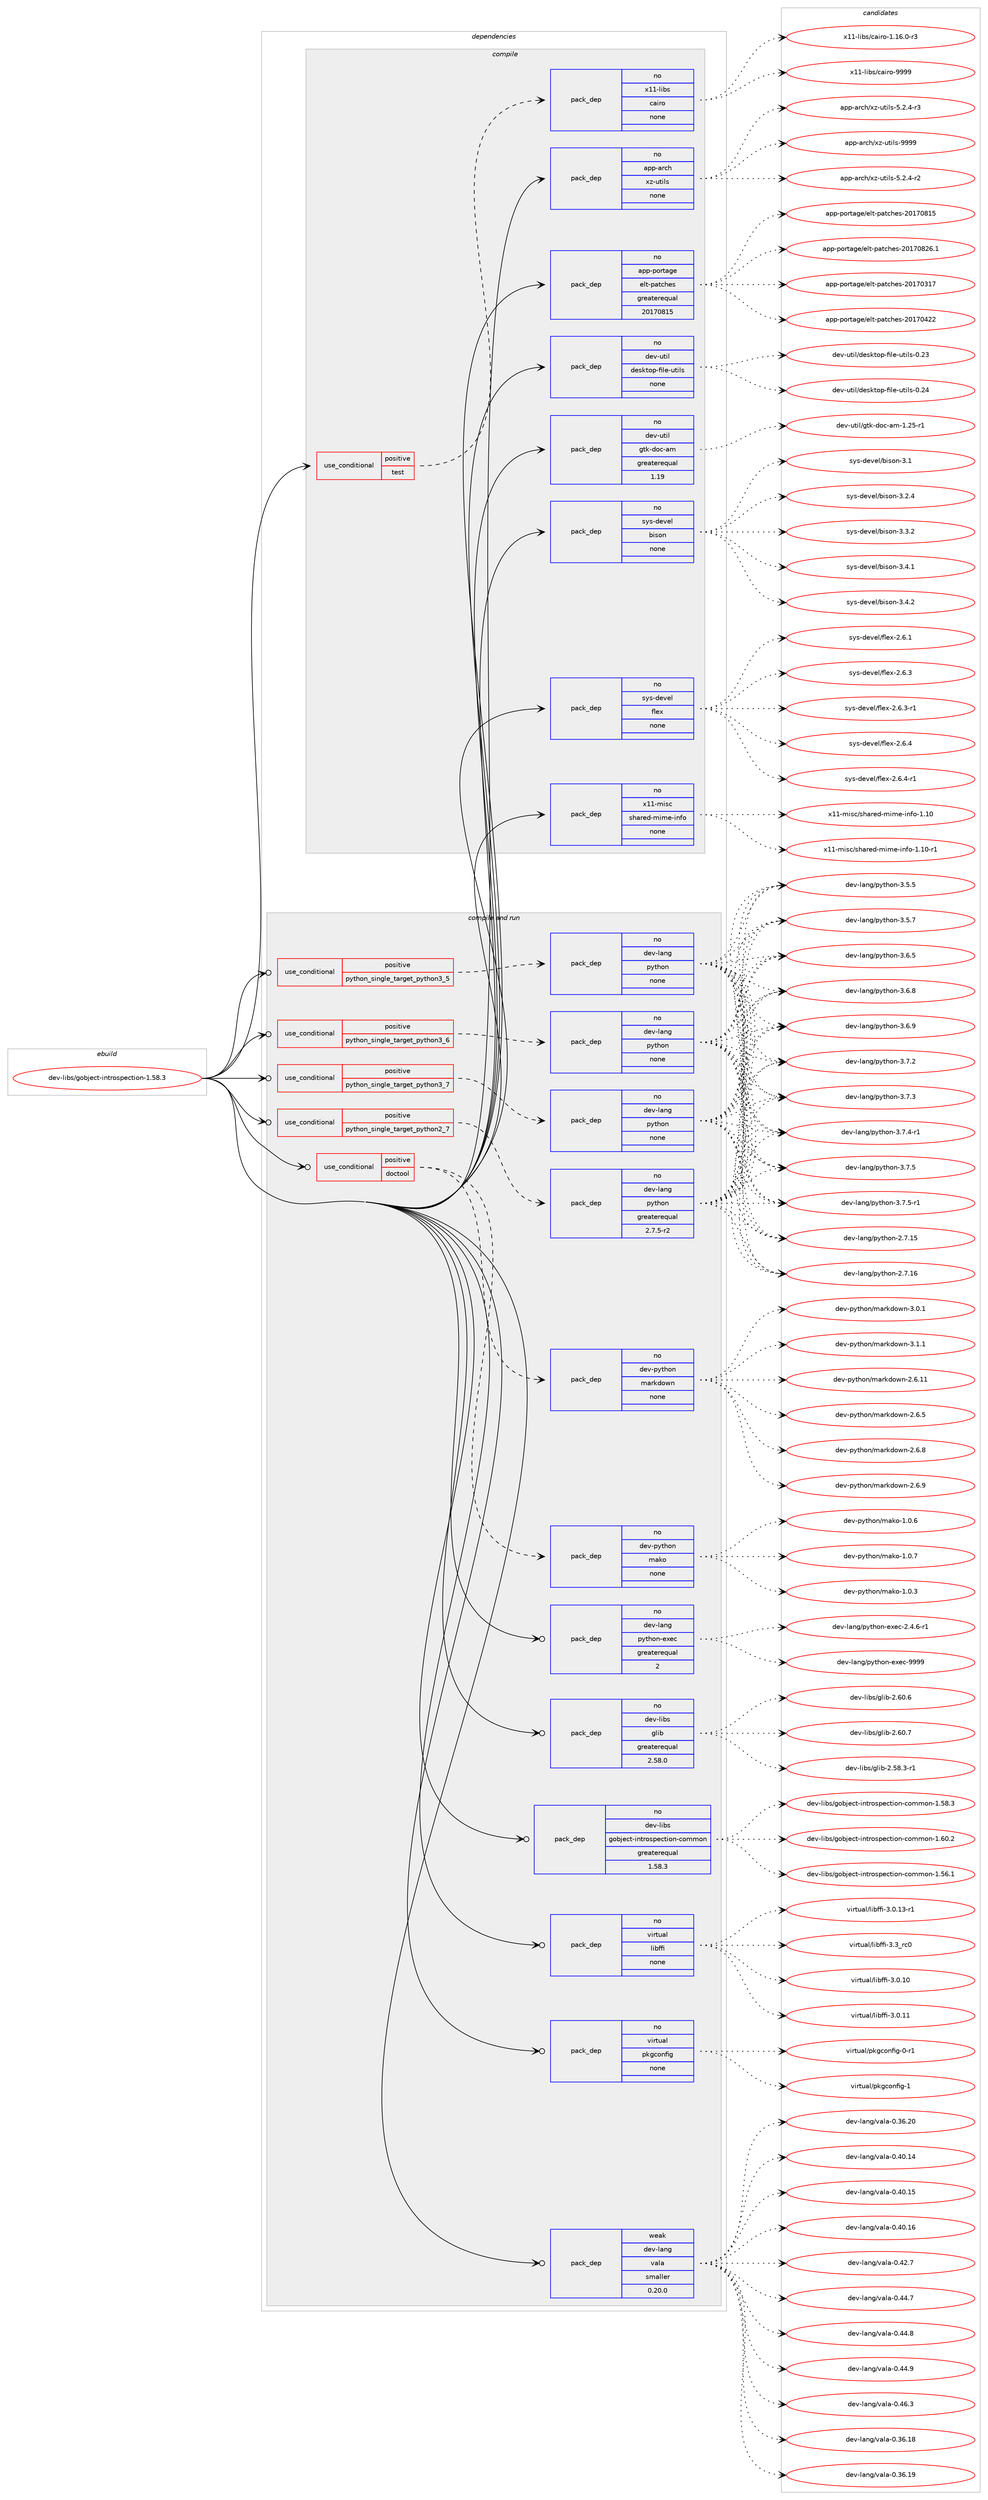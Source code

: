digraph prolog {

# *************
# Graph options
# *************

newrank=true;
concentrate=true;
compound=true;
graph [rankdir=LR,fontname=Helvetica,fontsize=10,ranksep=1.5];#, ranksep=2.5, nodesep=0.2];
edge  [arrowhead=vee];
node  [fontname=Helvetica,fontsize=10];

# **********
# The ebuild
# **********

subgraph cluster_leftcol {
color=gray;
rank=same;
label=<<i>ebuild</i>>;
id [label="dev-libs/gobject-introspection-1.58.3", color=red, width=4, href="../dev-libs/gobject-introspection-1.58.3.svg"];
}

# ****************
# The dependencies
# ****************

subgraph cluster_midcol {
color=gray;
label=<<i>dependencies</i>>;
subgraph cluster_compile {
fillcolor="#eeeeee";
style=filled;
label=<<i>compile</i>>;
subgraph cond131454 {
dependency564056 [label=<<TABLE BORDER="0" CELLBORDER="1" CELLSPACING="0" CELLPADDING="4"><TR><TD ROWSPAN="3" CELLPADDING="10">use_conditional</TD></TR><TR><TD>positive</TD></TR><TR><TD>test</TD></TR></TABLE>>, shape=none, color=red];
subgraph pack421207 {
dependency564057 [label=<<TABLE BORDER="0" CELLBORDER="1" CELLSPACING="0" CELLPADDING="4" WIDTH="220"><TR><TD ROWSPAN="6" CELLPADDING="30">pack_dep</TD></TR><TR><TD WIDTH="110">no</TD></TR><TR><TD>x11-libs</TD></TR><TR><TD>cairo</TD></TR><TR><TD>none</TD></TR><TR><TD></TD></TR></TABLE>>, shape=none, color=blue];
}
dependency564056:e -> dependency564057:w [weight=20,style="dashed",arrowhead="vee"];
}
id:e -> dependency564056:w [weight=20,style="solid",arrowhead="vee"];
subgraph pack421208 {
dependency564058 [label=<<TABLE BORDER="0" CELLBORDER="1" CELLSPACING="0" CELLPADDING="4" WIDTH="220"><TR><TD ROWSPAN="6" CELLPADDING="30">pack_dep</TD></TR><TR><TD WIDTH="110">no</TD></TR><TR><TD>app-arch</TD></TR><TR><TD>xz-utils</TD></TR><TR><TD>none</TD></TR><TR><TD></TD></TR></TABLE>>, shape=none, color=blue];
}
id:e -> dependency564058:w [weight=20,style="solid",arrowhead="vee"];
subgraph pack421209 {
dependency564059 [label=<<TABLE BORDER="0" CELLBORDER="1" CELLSPACING="0" CELLPADDING="4" WIDTH="220"><TR><TD ROWSPAN="6" CELLPADDING="30">pack_dep</TD></TR><TR><TD WIDTH="110">no</TD></TR><TR><TD>app-portage</TD></TR><TR><TD>elt-patches</TD></TR><TR><TD>greaterequal</TD></TR><TR><TD>20170815</TD></TR></TABLE>>, shape=none, color=blue];
}
id:e -> dependency564059:w [weight=20,style="solid",arrowhead="vee"];
subgraph pack421210 {
dependency564060 [label=<<TABLE BORDER="0" CELLBORDER="1" CELLSPACING="0" CELLPADDING="4" WIDTH="220"><TR><TD ROWSPAN="6" CELLPADDING="30">pack_dep</TD></TR><TR><TD WIDTH="110">no</TD></TR><TR><TD>dev-util</TD></TR><TR><TD>desktop-file-utils</TD></TR><TR><TD>none</TD></TR><TR><TD></TD></TR></TABLE>>, shape=none, color=blue];
}
id:e -> dependency564060:w [weight=20,style="solid",arrowhead="vee"];
subgraph pack421211 {
dependency564061 [label=<<TABLE BORDER="0" CELLBORDER="1" CELLSPACING="0" CELLPADDING="4" WIDTH="220"><TR><TD ROWSPAN="6" CELLPADDING="30">pack_dep</TD></TR><TR><TD WIDTH="110">no</TD></TR><TR><TD>dev-util</TD></TR><TR><TD>gtk-doc-am</TD></TR><TR><TD>greaterequal</TD></TR><TR><TD>1.19</TD></TR></TABLE>>, shape=none, color=blue];
}
id:e -> dependency564061:w [weight=20,style="solid",arrowhead="vee"];
subgraph pack421212 {
dependency564062 [label=<<TABLE BORDER="0" CELLBORDER="1" CELLSPACING="0" CELLPADDING="4" WIDTH="220"><TR><TD ROWSPAN="6" CELLPADDING="30">pack_dep</TD></TR><TR><TD WIDTH="110">no</TD></TR><TR><TD>sys-devel</TD></TR><TR><TD>bison</TD></TR><TR><TD>none</TD></TR><TR><TD></TD></TR></TABLE>>, shape=none, color=blue];
}
id:e -> dependency564062:w [weight=20,style="solid",arrowhead="vee"];
subgraph pack421213 {
dependency564063 [label=<<TABLE BORDER="0" CELLBORDER="1" CELLSPACING="0" CELLPADDING="4" WIDTH="220"><TR><TD ROWSPAN="6" CELLPADDING="30">pack_dep</TD></TR><TR><TD WIDTH="110">no</TD></TR><TR><TD>sys-devel</TD></TR><TR><TD>flex</TD></TR><TR><TD>none</TD></TR><TR><TD></TD></TR></TABLE>>, shape=none, color=blue];
}
id:e -> dependency564063:w [weight=20,style="solid",arrowhead="vee"];
subgraph pack421214 {
dependency564064 [label=<<TABLE BORDER="0" CELLBORDER="1" CELLSPACING="0" CELLPADDING="4" WIDTH="220"><TR><TD ROWSPAN="6" CELLPADDING="30">pack_dep</TD></TR><TR><TD WIDTH="110">no</TD></TR><TR><TD>x11-misc</TD></TR><TR><TD>shared-mime-info</TD></TR><TR><TD>none</TD></TR><TR><TD></TD></TR></TABLE>>, shape=none, color=blue];
}
id:e -> dependency564064:w [weight=20,style="solid",arrowhead="vee"];
}
subgraph cluster_compileandrun {
fillcolor="#eeeeee";
style=filled;
label=<<i>compile and run</i>>;
subgraph cond131455 {
dependency564065 [label=<<TABLE BORDER="0" CELLBORDER="1" CELLSPACING="0" CELLPADDING="4"><TR><TD ROWSPAN="3" CELLPADDING="10">use_conditional</TD></TR><TR><TD>positive</TD></TR><TR><TD>doctool</TD></TR></TABLE>>, shape=none, color=red];
subgraph pack421215 {
dependency564066 [label=<<TABLE BORDER="0" CELLBORDER="1" CELLSPACING="0" CELLPADDING="4" WIDTH="220"><TR><TD ROWSPAN="6" CELLPADDING="30">pack_dep</TD></TR><TR><TD WIDTH="110">no</TD></TR><TR><TD>dev-python</TD></TR><TR><TD>mako</TD></TR><TR><TD>none</TD></TR><TR><TD></TD></TR></TABLE>>, shape=none, color=blue];
}
dependency564065:e -> dependency564066:w [weight=20,style="dashed",arrowhead="vee"];
subgraph pack421216 {
dependency564067 [label=<<TABLE BORDER="0" CELLBORDER="1" CELLSPACING="0" CELLPADDING="4" WIDTH="220"><TR><TD ROWSPAN="6" CELLPADDING="30">pack_dep</TD></TR><TR><TD WIDTH="110">no</TD></TR><TR><TD>dev-python</TD></TR><TR><TD>markdown</TD></TR><TR><TD>none</TD></TR><TR><TD></TD></TR></TABLE>>, shape=none, color=blue];
}
dependency564065:e -> dependency564067:w [weight=20,style="dashed",arrowhead="vee"];
}
id:e -> dependency564065:w [weight=20,style="solid",arrowhead="odotvee"];
subgraph cond131456 {
dependency564068 [label=<<TABLE BORDER="0" CELLBORDER="1" CELLSPACING="0" CELLPADDING="4"><TR><TD ROWSPAN="3" CELLPADDING="10">use_conditional</TD></TR><TR><TD>positive</TD></TR><TR><TD>python_single_target_python2_7</TD></TR></TABLE>>, shape=none, color=red];
subgraph pack421217 {
dependency564069 [label=<<TABLE BORDER="0" CELLBORDER="1" CELLSPACING="0" CELLPADDING="4" WIDTH="220"><TR><TD ROWSPAN="6" CELLPADDING="30">pack_dep</TD></TR><TR><TD WIDTH="110">no</TD></TR><TR><TD>dev-lang</TD></TR><TR><TD>python</TD></TR><TR><TD>greaterequal</TD></TR><TR><TD>2.7.5-r2</TD></TR></TABLE>>, shape=none, color=blue];
}
dependency564068:e -> dependency564069:w [weight=20,style="dashed",arrowhead="vee"];
}
id:e -> dependency564068:w [weight=20,style="solid",arrowhead="odotvee"];
subgraph cond131457 {
dependency564070 [label=<<TABLE BORDER="0" CELLBORDER="1" CELLSPACING="0" CELLPADDING="4"><TR><TD ROWSPAN="3" CELLPADDING="10">use_conditional</TD></TR><TR><TD>positive</TD></TR><TR><TD>python_single_target_python3_5</TD></TR></TABLE>>, shape=none, color=red];
subgraph pack421218 {
dependency564071 [label=<<TABLE BORDER="0" CELLBORDER="1" CELLSPACING="0" CELLPADDING="4" WIDTH="220"><TR><TD ROWSPAN="6" CELLPADDING="30">pack_dep</TD></TR><TR><TD WIDTH="110">no</TD></TR><TR><TD>dev-lang</TD></TR><TR><TD>python</TD></TR><TR><TD>none</TD></TR><TR><TD></TD></TR></TABLE>>, shape=none, color=blue];
}
dependency564070:e -> dependency564071:w [weight=20,style="dashed",arrowhead="vee"];
}
id:e -> dependency564070:w [weight=20,style="solid",arrowhead="odotvee"];
subgraph cond131458 {
dependency564072 [label=<<TABLE BORDER="0" CELLBORDER="1" CELLSPACING="0" CELLPADDING="4"><TR><TD ROWSPAN="3" CELLPADDING="10">use_conditional</TD></TR><TR><TD>positive</TD></TR><TR><TD>python_single_target_python3_6</TD></TR></TABLE>>, shape=none, color=red];
subgraph pack421219 {
dependency564073 [label=<<TABLE BORDER="0" CELLBORDER="1" CELLSPACING="0" CELLPADDING="4" WIDTH="220"><TR><TD ROWSPAN="6" CELLPADDING="30">pack_dep</TD></TR><TR><TD WIDTH="110">no</TD></TR><TR><TD>dev-lang</TD></TR><TR><TD>python</TD></TR><TR><TD>none</TD></TR><TR><TD></TD></TR></TABLE>>, shape=none, color=blue];
}
dependency564072:e -> dependency564073:w [weight=20,style="dashed",arrowhead="vee"];
}
id:e -> dependency564072:w [weight=20,style="solid",arrowhead="odotvee"];
subgraph cond131459 {
dependency564074 [label=<<TABLE BORDER="0" CELLBORDER="1" CELLSPACING="0" CELLPADDING="4"><TR><TD ROWSPAN="3" CELLPADDING="10">use_conditional</TD></TR><TR><TD>positive</TD></TR><TR><TD>python_single_target_python3_7</TD></TR></TABLE>>, shape=none, color=red];
subgraph pack421220 {
dependency564075 [label=<<TABLE BORDER="0" CELLBORDER="1" CELLSPACING="0" CELLPADDING="4" WIDTH="220"><TR><TD ROWSPAN="6" CELLPADDING="30">pack_dep</TD></TR><TR><TD WIDTH="110">no</TD></TR><TR><TD>dev-lang</TD></TR><TR><TD>python</TD></TR><TR><TD>none</TD></TR><TR><TD></TD></TR></TABLE>>, shape=none, color=blue];
}
dependency564074:e -> dependency564075:w [weight=20,style="dashed",arrowhead="vee"];
}
id:e -> dependency564074:w [weight=20,style="solid",arrowhead="odotvee"];
subgraph pack421221 {
dependency564076 [label=<<TABLE BORDER="0" CELLBORDER="1" CELLSPACING="0" CELLPADDING="4" WIDTH="220"><TR><TD ROWSPAN="6" CELLPADDING="30">pack_dep</TD></TR><TR><TD WIDTH="110">no</TD></TR><TR><TD>dev-lang</TD></TR><TR><TD>python-exec</TD></TR><TR><TD>greaterequal</TD></TR><TR><TD>2</TD></TR></TABLE>>, shape=none, color=blue];
}
id:e -> dependency564076:w [weight=20,style="solid",arrowhead="odotvee"];
subgraph pack421222 {
dependency564077 [label=<<TABLE BORDER="0" CELLBORDER="1" CELLSPACING="0" CELLPADDING="4" WIDTH="220"><TR><TD ROWSPAN="6" CELLPADDING="30">pack_dep</TD></TR><TR><TD WIDTH="110">no</TD></TR><TR><TD>dev-libs</TD></TR><TR><TD>glib</TD></TR><TR><TD>greaterequal</TD></TR><TR><TD>2.58.0</TD></TR></TABLE>>, shape=none, color=blue];
}
id:e -> dependency564077:w [weight=20,style="solid",arrowhead="odotvee"];
subgraph pack421223 {
dependency564078 [label=<<TABLE BORDER="0" CELLBORDER="1" CELLSPACING="0" CELLPADDING="4" WIDTH="220"><TR><TD ROWSPAN="6" CELLPADDING="30">pack_dep</TD></TR><TR><TD WIDTH="110">no</TD></TR><TR><TD>dev-libs</TD></TR><TR><TD>gobject-introspection-common</TD></TR><TR><TD>greaterequal</TD></TR><TR><TD>1.58.3</TD></TR></TABLE>>, shape=none, color=blue];
}
id:e -> dependency564078:w [weight=20,style="solid",arrowhead="odotvee"];
subgraph pack421224 {
dependency564079 [label=<<TABLE BORDER="0" CELLBORDER="1" CELLSPACING="0" CELLPADDING="4" WIDTH="220"><TR><TD ROWSPAN="6" CELLPADDING="30">pack_dep</TD></TR><TR><TD WIDTH="110">no</TD></TR><TR><TD>virtual</TD></TR><TR><TD>libffi</TD></TR><TR><TD>none</TD></TR><TR><TD></TD></TR></TABLE>>, shape=none, color=blue];
}
id:e -> dependency564079:w [weight=20,style="solid",arrowhead="odotvee"];
subgraph pack421225 {
dependency564080 [label=<<TABLE BORDER="0" CELLBORDER="1" CELLSPACING="0" CELLPADDING="4" WIDTH="220"><TR><TD ROWSPAN="6" CELLPADDING="30">pack_dep</TD></TR><TR><TD WIDTH="110">no</TD></TR><TR><TD>virtual</TD></TR><TR><TD>pkgconfig</TD></TR><TR><TD>none</TD></TR><TR><TD></TD></TR></TABLE>>, shape=none, color=blue];
}
id:e -> dependency564080:w [weight=20,style="solid",arrowhead="odotvee"];
subgraph pack421226 {
dependency564081 [label=<<TABLE BORDER="0" CELLBORDER="1" CELLSPACING="0" CELLPADDING="4" WIDTH="220"><TR><TD ROWSPAN="6" CELLPADDING="30">pack_dep</TD></TR><TR><TD WIDTH="110">weak</TD></TR><TR><TD>dev-lang</TD></TR><TR><TD>vala</TD></TR><TR><TD>smaller</TD></TR><TR><TD>0.20.0</TD></TR></TABLE>>, shape=none, color=blue];
}
id:e -> dependency564081:w [weight=20,style="solid",arrowhead="odotvee"];
}
subgraph cluster_run {
fillcolor="#eeeeee";
style=filled;
label=<<i>run</i>>;
}
}

# **************
# The candidates
# **************

subgraph cluster_choices {
rank=same;
color=gray;
label=<<i>candidates</i>>;

subgraph choice421207 {
color=black;
nodesep=1;
choice12049494510810598115479997105114111454946495446484511451 [label="x11-libs/cairo-1.16.0-r3", color=red, width=4,href="../x11-libs/cairo-1.16.0-r3.svg"];
choice120494945108105981154799971051141114557575757 [label="x11-libs/cairo-9999", color=red, width=4,href="../x11-libs/cairo-9999.svg"];
dependency564057:e -> choice12049494510810598115479997105114111454946495446484511451:w [style=dotted,weight="100"];
dependency564057:e -> choice120494945108105981154799971051141114557575757:w [style=dotted,weight="100"];
}
subgraph choice421208 {
color=black;
nodesep=1;
choice9711211245971149910447120122451171161051081154553465046524511450 [label="app-arch/xz-utils-5.2.4-r2", color=red, width=4,href="../app-arch/xz-utils-5.2.4-r2.svg"];
choice9711211245971149910447120122451171161051081154553465046524511451 [label="app-arch/xz-utils-5.2.4-r3", color=red, width=4,href="../app-arch/xz-utils-5.2.4-r3.svg"];
choice9711211245971149910447120122451171161051081154557575757 [label="app-arch/xz-utils-9999", color=red, width=4,href="../app-arch/xz-utils-9999.svg"];
dependency564058:e -> choice9711211245971149910447120122451171161051081154553465046524511450:w [style=dotted,weight="100"];
dependency564058:e -> choice9711211245971149910447120122451171161051081154553465046524511451:w [style=dotted,weight="100"];
dependency564058:e -> choice9711211245971149910447120122451171161051081154557575757:w [style=dotted,weight="100"];
}
subgraph choice421209 {
color=black;
nodesep=1;
choice97112112451121111141169710310147101108116451129711699104101115455048495548514955 [label="app-portage/elt-patches-20170317", color=red, width=4,href="../app-portage/elt-patches-20170317.svg"];
choice97112112451121111141169710310147101108116451129711699104101115455048495548525050 [label="app-portage/elt-patches-20170422", color=red, width=4,href="../app-portage/elt-patches-20170422.svg"];
choice97112112451121111141169710310147101108116451129711699104101115455048495548564953 [label="app-portage/elt-patches-20170815", color=red, width=4,href="../app-portage/elt-patches-20170815.svg"];
choice971121124511211111411697103101471011081164511297116991041011154550484955485650544649 [label="app-portage/elt-patches-20170826.1", color=red, width=4,href="../app-portage/elt-patches-20170826.1.svg"];
dependency564059:e -> choice97112112451121111141169710310147101108116451129711699104101115455048495548514955:w [style=dotted,weight="100"];
dependency564059:e -> choice97112112451121111141169710310147101108116451129711699104101115455048495548525050:w [style=dotted,weight="100"];
dependency564059:e -> choice97112112451121111141169710310147101108116451129711699104101115455048495548564953:w [style=dotted,weight="100"];
dependency564059:e -> choice971121124511211111411697103101471011081164511297116991041011154550484955485650544649:w [style=dotted,weight="100"];
}
subgraph choice421210 {
color=black;
nodesep=1;
choice100101118451171161051084710010111510711611111245102105108101451171161051081154548465051 [label="dev-util/desktop-file-utils-0.23", color=red, width=4,href="../dev-util/desktop-file-utils-0.23.svg"];
choice100101118451171161051084710010111510711611111245102105108101451171161051081154548465052 [label="dev-util/desktop-file-utils-0.24", color=red, width=4,href="../dev-util/desktop-file-utils-0.24.svg"];
dependency564060:e -> choice100101118451171161051084710010111510711611111245102105108101451171161051081154548465051:w [style=dotted,weight="100"];
dependency564060:e -> choice100101118451171161051084710010111510711611111245102105108101451171161051081154548465052:w [style=dotted,weight="100"];
}
subgraph choice421211 {
color=black;
nodesep=1;
choice10010111845117116105108471031161074510011199459710945494650534511449 [label="dev-util/gtk-doc-am-1.25-r1", color=red, width=4,href="../dev-util/gtk-doc-am-1.25-r1.svg"];
dependency564061:e -> choice10010111845117116105108471031161074510011199459710945494650534511449:w [style=dotted,weight="100"];
}
subgraph choice421212 {
color=black;
nodesep=1;
choice11512111545100101118101108479810511511111045514649 [label="sys-devel/bison-3.1", color=red, width=4,href="../sys-devel/bison-3.1.svg"];
choice115121115451001011181011084798105115111110455146504652 [label="sys-devel/bison-3.2.4", color=red, width=4,href="../sys-devel/bison-3.2.4.svg"];
choice115121115451001011181011084798105115111110455146514650 [label="sys-devel/bison-3.3.2", color=red, width=4,href="../sys-devel/bison-3.3.2.svg"];
choice115121115451001011181011084798105115111110455146524649 [label="sys-devel/bison-3.4.1", color=red, width=4,href="../sys-devel/bison-3.4.1.svg"];
choice115121115451001011181011084798105115111110455146524650 [label="sys-devel/bison-3.4.2", color=red, width=4,href="../sys-devel/bison-3.4.2.svg"];
dependency564062:e -> choice11512111545100101118101108479810511511111045514649:w [style=dotted,weight="100"];
dependency564062:e -> choice115121115451001011181011084798105115111110455146504652:w [style=dotted,weight="100"];
dependency564062:e -> choice115121115451001011181011084798105115111110455146514650:w [style=dotted,weight="100"];
dependency564062:e -> choice115121115451001011181011084798105115111110455146524649:w [style=dotted,weight="100"];
dependency564062:e -> choice115121115451001011181011084798105115111110455146524650:w [style=dotted,weight="100"];
}
subgraph choice421213 {
color=black;
nodesep=1;
choice1151211154510010111810110847102108101120455046544649 [label="sys-devel/flex-2.6.1", color=red, width=4,href="../sys-devel/flex-2.6.1.svg"];
choice1151211154510010111810110847102108101120455046544651 [label="sys-devel/flex-2.6.3", color=red, width=4,href="../sys-devel/flex-2.6.3.svg"];
choice11512111545100101118101108471021081011204550465446514511449 [label="sys-devel/flex-2.6.3-r1", color=red, width=4,href="../sys-devel/flex-2.6.3-r1.svg"];
choice1151211154510010111810110847102108101120455046544652 [label="sys-devel/flex-2.6.4", color=red, width=4,href="../sys-devel/flex-2.6.4.svg"];
choice11512111545100101118101108471021081011204550465446524511449 [label="sys-devel/flex-2.6.4-r1", color=red, width=4,href="../sys-devel/flex-2.6.4-r1.svg"];
dependency564063:e -> choice1151211154510010111810110847102108101120455046544649:w [style=dotted,weight="100"];
dependency564063:e -> choice1151211154510010111810110847102108101120455046544651:w [style=dotted,weight="100"];
dependency564063:e -> choice11512111545100101118101108471021081011204550465446514511449:w [style=dotted,weight="100"];
dependency564063:e -> choice1151211154510010111810110847102108101120455046544652:w [style=dotted,weight="100"];
dependency564063:e -> choice11512111545100101118101108471021081011204550465446524511449:w [style=dotted,weight="100"];
}
subgraph choice421214 {
color=black;
nodesep=1;
choice12049494510910511599471151049711410110045109105109101451051101021114549464948 [label="x11-misc/shared-mime-info-1.10", color=red, width=4,href="../x11-misc/shared-mime-info-1.10.svg"];
choice120494945109105115994711510497114101100451091051091014510511010211145494649484511449 [label="x11-misc/shared-mime-info-1.10-r1", color=red, width=4,href="../x11-misc/shared-mime-info-1.10-r1.svg"];
dependency564064:e -> choice12049494510910511599471151049711410110045109105109101451051101021114549464948:w [style=dotted,weight="100"];
dependency564064:e -> choice120494945109105115994711510497114101100451091051091014510511010211145494649484511449:w [style=dotted,weight="100"];
}
subgraph choice421215 {
color=black;
nodesep=1;
choice100101118451121211161041111104710997107111454946484651 [label="dev-python/mako-1.0.3", color=red, width=4,href="../dev-python/mako-1.0.3.svg"];
choice100101118451121211161041111104710997107111454946484654 [label="dev-python/mako-1.0.6", color=red, width=4,href="../dev-python/mako-1.0.6.svg"];
choice100101118451121211161041111104710997107111454946484655 [label="dev-python/mako-1.0.7", color=red, width=4,href="../dev-python/mako-1.0.7.svg"];
dependency564066:e -> choice100101118451121211161041111104710997107111454946484651:w [style=dotted,weight="100"];
dependency564066:e -> choice100101118451121211161041111104710997107111454946484654:w [style=dotted,weight="100"];
dependency564066:e -> choice100101118451121211161041111104710997107111454946484655:w [style=dotted,weight="100"];
}
subgraph choice421216 {
color=black;
nodesep=1;
choice10010111845112121116104111110471099711410710011111911045504654464949 [label="dev-python/markdown-2.6.11", color=red, width=4,href="../dev-python/markdown-2.6.11.svg"];
choice100101118451121211161041111104710997114107100111119110455046544653 [label="dev-python/markdown-2.6.5", color=red, width=4,href="../dev-python/markdown-2.6.5.svg"];
choice100101118451121211161041111104710997114107100111119110455046544656 [label="dev-python/markdown-2.6.8", color=red, width=4,href="../dev-python/markdown-2.6.8.svg"];
choice100101118451121211161041111104710997114107100111119110455046544657 [label="dev-python/markdown-2.6.9", color=red, width=4,href="../dev-python/markdown-2.6.9.svg"];
choice100101118451121211161041111104710997114107100111119110455146484649 [label="dev-python/markdown-3.0.1", color=red, width=4,href="../dev-python/markdown-3.0.1.svg"];
choice100101118451121211161041111104710997114107100111119110455146494649 [label="dev-python/markdown-3.1.1", color=red, width=4,href="../dev-python/markdown-3.1.1.svg"];
dependency564067:e -> choice10010111845112121116104111110471099711410710011111911045504654464949:w [style=dotted,weight="100"];
dependency564067:e -> choice100101118451121211161041111104710997114107100111119110455046544653:w [style=dotted,weight="100"];
dependency564067:e -> choice100101118451121211161041111104710997114107100111119110455046544656:w [style=dotted,weight="100"];
dependency564067:e -> choice100101118451121211161041111104710997114107100111119110455046544657:w [style=dotted,weight="100"];
dependency564067:e -> choice100101118451121211161041111104710997114107100111119110455146484649:w [style=dotted,weight="100"];
dependency564067:e -> choice100101118451121211161041111104710997114107100111119110455146494649:w [style=dotted,weight="100"];
}
subgraph choice421217 {
color=black;
nodesep=1;
choice10010111845108971101034711212111610411111045504655464953 [label="dev-lang/python-2.7.15", color=red, width=4,href="../dev-lang/python-2.7.15.svg"];
choice10010111845108971101034711212111610411111045504655464954 [label="dev-lang/python-2.7.16", color=red, width=4,href="../dev-lang/python-2.7.16.svg"];
choice100101118451089711010347112121116104111110455146534653 [label="dev-lang/python-3.5.5", color=red, width=4,href="../dev-lang/python-3.5.5.svg"];
choice100101118451089711010347112121116104111110455146534655 [label="dev-lang/python-3.5.7", color=red, width=4,href="../dev-lang/python-3.5.7.svg"];
choice100101118451089711010347112121116104111110455146544653 [label="dev-lang/python-3.6.5", color=red, width=4,href="../dev-lang/python-3.6.5.svg"];
choice100101118451089711010347112121116104111110455146544656 [label="dev-lang/python-3.6.8", color=red, width=4,href="../dev-lang/python-3.6.8.svg"];
choice100101118451089711010347112121116104111110455146544657 [label="dev-lang/python-3.6.9", color=red, width=4,href="../dev-lang/python-3.6.9.svg"];
choice100101118451089711010347112121116104111110455146554650 [label="dev-lang/python-3.7.2", color=red, width=4,href="../dev-lang/python-3.7.2.svg"];
choice100101118451089711010347112121116104111110455146554651 [label="dev-lang/python-3.7.3", color=red, width=4,href="../dev-lang/python-3.7.3.svg"];
choice1001011184510897110103471121211161041111104551465546524511449 [label="dev-lang/python-3.7.4-r1", color=red, width=4,href="../dev-lang/python-3.7.4-r1.svg"];
choice100101118451089711010347112121116104111110455146554653 [label="dev-lang/python-3.7.5", color=red, width=4,href="../dev-lang/python-3.7.5.svg"];
choice1001011184510897110103471121211161041111104551465546534511449 [label="dev-lang/python-3.7.5-r1", color=red, width=4,href="../dev-lang/python-3.7.5-r1.svg"];
dependency564069:e -> choice10010111845108971101034711212111610411111045504655464953:w [style=dotted,weight="100"];
dependency564069:e -> choice10010111845108971101034711212111610411111045504655464954:w [style=dotted,weight="100"];
dependency564069:e -> choice100101118451089711010347112121116104111110455146534653:w [style=dotted,weight="100"];
dependency564069:e -> choice100101118451089711010347112121116104111110455146534655:w [style=dotted,weight="100"];
dependency564069:e -> choice100101118451089711010347112121116104111110455146544653:w [style=dotted,weight="100"];
dependency564069:e -> choice100101118451089711010347112121116104111110455146544656:w [style=dotted,weight="100"];
dependency564069:e -> choice100101118451089711010347112121116104111110455146544657:w [style=dotted,weight="100"];
dependency564069:e -> choice100101118451089711010347112121116104111110455146554650:w [style=dotted,weight="100"];
dependency564069:e -> choice100101118451089711010347112121116104111110455146554651:w [style=dotted,weight="100"];
dependency564069:e -> choice1001011184510897110103471121211161041111104551465546524511449:w [style=dotted,weight="100"];
dependency564069:e -> choice100101118451089711010347112121116104111110455146554653:w [style=dotted,weight="100"];
dependency564069:e -> choice1001011184510897110103471121211161041111104551465546534511449:w [style=dotted,weight="100"];
}
subgraph choice421218 {
color=black;
nodesep=1;
choice10010111845108971101034711212111610411111045504655464953 [label="dev-lang/python-2.7.15", color=red, width=4,href="../dev-lang/python-2.7.15.svg"];
choice10010111845108971101034711212111610411111045504655464954 [label="dev-lang/python-2.7.16", color=red, width=4,href="../dev-lang/python-2.7.16.svg"];
choice100101118451089711010347112121116104111110455146534653 [label="dev-lang/python-3.5.5", color=red, width=4,href="../dev-lang/python-3.5.5.svg"];
choice100101118451089711010347112121116104111110455146534655 [label="dev-lang/python-3.5.7", color=red, width=4,href="../dev-lang/python-3.5.7.svg"];
choice100101118451089711010347112121116104111110455146544653 [label="dev-lang/python-3.6.5", color=red, width=4,href="../dev-lang/python-3.6.5.svg"];
choice100101118451089711010347112121116104111110455146544656 [label="dev-lang/python-3.6.8", color=red, width=4,href="../dev-lang/python-3.6.8.svg"];
choice100101118451089711010347112121116104111110455146544657 [label="dev-lang/python-3.6.9", color=red, width=4,href="../dev-lang/python-3.6.9.svg"];
choice100101118451089711010347112121116104111110455146554650 [label="dev-lang/python-3.7.2", color=red, width=4,href="../dev-lang/python-3.7.2.svg"];
choice100101118451089711010347112121116104111110455146554651 [label="dev-lang/python-3.7.3", color=red, width=4,href="../dev-lang/python-3.7.3.svg"];
choice1001011184510897110103471121211161041111104551465546524511449 [label="dev-lang/python-3.7.4-r1", color=red, width=4,href="../dev-lang/python-3.7.4-r1.svg"];
choice100101118451089711010347112121116104111110455146554653 [label="dev-lang/python-3.7.5", color=red, width=4,href="../dev-lang/python-3.7.5.svg"];
choice1001011184510897110103471121211161041111104551465546534511449 [label="dev-lang/python-3.7.5-r1", color=red, width=4,href="../dev-lang/python-3.7.5-r1.svg"];
dependency564071:e -> choice10010111845108971101034711212111610411111045504655464953:w [style=dotted,weight="100"];
dependency564071:e -> choice10010111845108971101034711212111610411111045504655464954:w [style=dotted,weight="100"];
dependency564071:e -> choice100101118451089711010347112121116104111110455146534653:w [style=dotted,weight="100"];
dependency564071:e -> choice100101118451089711010347112121116104111110455146534655:w [style=dotted,weight="100"];
dependency564071:e -> choice100101118451089711010347112121116104111110455146544653:w [style=dotted,weight="100"];
dependency564071:e -> choice100101118451089711010347112121116104111110455146544656:w [style=dotted,weight="100"];
dependency564071:e -> choice100101118451089711010347112121116104111110455146544657:w [style=dotted,weight="100"];
dependency564071:e -> choice100101118451089711010347112121116104111110455146554650:w [style=dotted,weight="100"];
dependency564071:e -> choice100101118451089711010347112121116104111110455146554651:w [style=dotted,weight="100"];
dependency564071:e -> choice1001011184510897110103471121211161041111104551465546524511449:w [style=dotted,weight="100"];
dependency564071:e -> choice100101118451089711010347112121116104111110455146554653:w [style=dotted,weight="100"];
dependency564071:e -> choice1001011184510897110103471121211161041111104551465546534511449:w [style=dotted,weight="100"];
}
subgraph choice421219 {
color=black;
nodesep=1;
choice10010111845108971101034711212111610411111045504655464953 [label="dev-lang/python-2.7.15", color=red, width=4,href="../dev-lang/python-2.7.15.svg"];
choice10010111845108971101034711212111610411111045504655464954 [label="dev-lang/python-2.7.16", color=red, width=4,href="../dev-lang/python-2.7.16.svg"];
choice100101118451089711010347112121116104111110455146534653 [label="dev-lang/python-3.5.5", color=red, width=4,href="../dev-lang/python-3.5.5.svg"];
choice100101118451089711010347112121116104111110455146534655 [label="dev-lang/python-3.5.7", color=red, width=4,href="../dev-lang/python-3.5.7.svg"];
choice100101118451089711010347112121116104111110455146544653 [label="dev-lang/python-3.6.5", color=red, width=4,href="../dev-lang/python-3.6.5.svg"];
choice100101118451089711010347112121116104111110455146544656 [label="dev-lang/python-3.6.8", color=red, width=4,href="../dev-lang/python-3.6.8.svg"];
choice100101118451089711010347112121116104111110455146544657 [label="dev-lang/python-3.6.9", color=red, width=4,href="../dev-lang/python-3.6.9.svg"];
choice100101118451089711010347112121116104111110455146554650 [label="dev-lang/python-3.7.2", color=red, width=4,href="../dev-lang/python-3.7.2.svg"];
choice100101118451089711010347112121116104111110455146554651 [label="dev-lang/python-3.7.3", color=red, width=4,href="../dev-lang/python-3.7.3.svg"];
choice1001011184510897110103471121211161041111104551465546524511449 [label="dev-lang/python-3.7.4-r1", color=red, width=4,href="../dev-lang/python-3.7.4-r1.svg"];
choice100101118451089711010347112121116104111110455146554653 [label="dev-lang/python-3.7.5", color=red, width=4,href="../dev-lang/python-3.7.5.svg"];
choice1001011184510897110103471121211161041111104551465546534511449 [label="dev-lang/python-3.7.5-r1", color=red, width=4,href="../dev-lang/python-3.7.5-r1.svg"];
dependency564073:e -> choice10010111845108971101034711212111610411111045504655464953:w [style=dotted,weight="100"];
dependency564073:e -> choice10010111845108971101034711212111610411111045504655464954:w [style=dotted,weight="100"];
dependency564073:e -> choice100101118451089711010347112121116104111110455146534653:w [style=dotted,weight="100"];
dependency564073:e -> choice100101118451089711010347112121116104111110455146534655:w [style=dotted,weight="100"];
dependency564073:e -> choice100101118451089711010347112121116104111110455146544653:w [style=dotted,weight="100"];
dependency564073:e -> choice100101118451089711010347112121116104111110455146544656:w [style=dotted,weight="100"];
dependency564073:e -> choice100101118451089711010347112121116104111110455146544657:w [style=dotted,weight="100"];
dependency564073:e -> choice100101118451089711010347112121116104111110455146554650:w [style=dotted,weight="100"];
dependency564073:e -> choice100101118451089711010347112121116104111110455146554651:w [style=dotted,weight="100"];
dependency564073:e -> choice1001011184510897110103471121211161041111104551465546524511449:w [style=dotted,weight="100"];
dependency564073:e -> choice100101118451089711010347112121116104111110455146554653:w [style=dotted,weight="100"];
dependency564073:e -> choice1001011184510897110103471121211161041111104551465546534511449:w [style=dotted,weight="100"];
}
subgraph choice421220 {
color=black;
nodesep=1;
choice10010111845108971101034711212111610411111045504655464953 [label="dev-lang/python-2.7.15", color=red, width=4,href="../dev-lang/python-2.7.15.svg"];
choice10010111845108971101034711212111610411111045504655464954 [label="dev-lang/python-2.7.16", color=red, width=4,href="../dev-lang/python-2.7.16.svg"];
choice100101118451089711010347112121116104111110455146534653 [label="dev-lang/python-3.5.5", color=red, width=4,href="../dev-lang/python-3.5.5.svg"];
choice100101118451089711010347112121116104111110455146534655 [label="dev-lang/python-3.5.7", color=red, width=4,href="../dev-lang/python-3.5.7.svg"];
choice100101118451089711010347112121116104111110455146544653 [label="dev-lang/python-3.6.5", color=red, width=4,href="../dev-lang/python-3.6.5.svg"];
choice100101118451089711010347112121116104111110455146544656 [label="dev-lang/python-3.6.8", color=red, width=4,href="../dev-lang/python-3.6.8.svg"];
choice100101118451089711010347112121116104111110455146544657 [label="dev-lang/python-3.6.9", color=red, width=4,href="../dev-lang/python-3.6.9.svg"];
choice100101118451089711010347112121116104111110455146554650 [label="dev-lang/python-3.7.2", color=red, width=4,href="../dev-lang/python-3.7.2.svg"];
choice100101118451089711010347112121116104111110455146554651 [label="dev-lang/python-3.7.3", color=red, width=4,href="../dev-lang/python-3.7.3.svg"];
choice1001011184510897110103471121211161041111104551465546524511449 [label="dev-lang/python-3.7.4-r1", color=red, width=4,href="../dev-lang/python-3.7.4-r1.svg"];
choice100101118451089711010347112121116104111110455146554653 [label="dev-lang/python-3.7.5", color=red, width=4,href="../dev-lang/python-3.7.5.svg"];
choice1001011184510897110103471121211161041111104551465546534511449 [label="dev-lang/python-3.7.5-r1", color=red, width=4,href="../dev-lang/python-3.7.5-r1.svg"];
dependency564075:e -> choice10010111845108971101034711212111610411111045504655464953:w [style=dotted,weight="100"];
dependency564075:e -> choice10010111845108971101034711212111610411111045504655464954:w [style=dotted,weight="100"];
dependency564075:e -> choice100101118451089711010347112121116104111110455146534653:w [style=dotted,weight="100"];
dependency564075:e -> choice100101118451089711010347112121116104111110455146534655:w [style=dotted,weight="100"];
dependency564075:e -> choice100101118451089711010347112121116104111110455146544653:w [style=dotted,weight="100"];
dependency564075:e -> choice100101118451089711010347112121116104111110455146544656:w [style=dotted,weight="100"];
dependency564075:e -> choice100101118451089711010347112121116104111110455146544657:w [style=dotted,weight="100"];
dependency564075:e -> choice100101118451089711010347112121116104111110455146554650:w [style=dotted,weight="100"];
dependency564075:e -> choice100101118451089711010347112121116104111110455146554651:w [style=dotted,weight="100"];
dependency564075:e -> choice1001011184510897110103471121211161041111104551465546524511449:w [style=dotted,weight="100"];
dependency564075:e -> choice100101118451089711010347112121116104111110455146554653:w [style=dotted,weight="100"];
dependency564075:e -> choice1001011184510897110103471121211161041111104551465546534511449:w [style=dotted,weight="100"];
}
subgraph choice421221 {
color=black;
nodesep=1;
choice10010111845108971101034711212111610411111045101120101994550465246544511449 [label="dev-lang/python-exec-2.4.6-r1", color=red, width=4,href="../dev-lang/python-exec-2.4.6-r1.svg"];
choice10010111845108971101034711212111610411111045101120101994557575757 [label="dev-lang/python-exec-9999", color=red, width=4,href="../dev-lang/python-exec-9999.svg"];
dependency564076:e -> choice10010111845108971101034711212111610411111045101120101994550465246544511449:w [style=dotted,weight="100"];
dependency564076:e -> choice10010111845108971101034711212111610411111045101120101994557575757:w [style=dotted,weight="100"];
}
subgraph choice421222 {
color=black;
nodesep=1;
choice10010111845108105981154710310810598455046535646514511449 [label="dev-libs/glib-2.58.3-r1", color=red, width=4,href="../dev-libs/glib-2.58.3-r1.svg"];
choice1001011184510810598115471031081059845504654484654 [label="dev-libs/glib-2.60.6", color=red, width=4,href="../dev-libs/glib-2.60.6.svg"];
choice1001011184510810598115471031081059845504654484655 [label="dev-libs/glib-2.60.7", color=red, width=4,href="../dev-libs/glib-2.60.7.svg"];
dependency564077:e -> choice10010111845108105981154710310810598455046535646514511449:w [style=dotted,weight="100"];
dependency564077:e -> choice1001011184510810598115471031081059845504654484654:w [style=dotted,weight="100"];
dependency564077:e -> choice1001011184510810598115471031081059845504654484655:w [style=dotted,weight="100"];
}
subgraph choice421223 {
color=black;
nodesep=1;
choice10010111845108105981154710311198106101991164510511011611411111511210199116105111110459911110910911111045494653544649 [label="dev-libs/gobject-introspection-common-1.56.1", color=red, width=4,href="../dev-libs/gobject-introspection-common-1.56.1.svg"];
choice10010111845108105981154710311198106101991164510511011611411111511210199116105111110459911110910911111045494653564651 [label="dev-libs/gobject-introspection-common-1.58.3", color=red, width=4,href="../dev-libs/gobject-introspection-common-1.58.3.svg"];
choice10010111845108105981154710311198106101991164510511011611411111511210199116105111110459911110910911111045494654484650 [label="dev-libs/gobject-introspection-common-1.60.2", color=red, width=4,href="../dev-libs/gobject-introspection-common-1.60.2.svg"];
dependency564078:e -> choice10010111845108105981154710311198106101991164510511011611411111511210199116105111110459911110910911111045494653544649:w [style=dotted,weight="100"];
dependency564078:e -> choice10010111845108105981154710311198106101991164510511011611411111511210199116105111110459911110910911111045494653564651:w [style=dotted,weight="100"];
dependency564078:e -> choice10010111845108105981154710311198106101991164510511011611411111511210199116105111110459911110910911111045494654484650:w [style=dotted,weight="100"];
}
subgraph choice421224 {
color=black;
nodesep=1;
choice11810511411611797108471081059810210210545514648464948 [label="virtual/libffi-3.0.10", color=red, width=4,href="../virtual/libffi-3.0.10.svg"];
choice11810511411611797108471081059810210210545514648464949 [label="virtual/libffi-3.0.11", color=red, width=4,href="../virtual/libffi-3.0.11.svg"];
choice118105114116117971084710810598102102105455146484649514511449 [label="virtual/libffi-3.0.13-r1", color=red, width=4,href="../virtual/libffi-3.0.13-r1.svg"];
choice11810511411611797108471081059810210210545514651951149948 [label="virtual/libffi-3.3_rc0", color=red, width=4,href="../virtual/libffi-3.3_rc0.svg"];
dependency564079:e -> choice11810511411611797108471081059810210210545514648464948:w [style=dotted,weight="100"];
dependency564079:e -> choice11810511411611797108471081059810210210545514648464949:w [style=dotted,weight="100"];
dependency564079:e -> choice118105114116117971084710810598102102105455146484649514511449:w [style=dotted,weight="100"];
dependency564079:e -> choice11810511411611797108471081059810210210545514651951149948:w [style=dotted,weight="100"];
}
subgraph choice421225 {
color=black;
nodesep=1;
choice11810511411611797108471121071039911111010210510345484511449 [label="virtual/pkgconfig-0-r1", color=red, width=4,href="../virtual/pkgconfig-0-r1.svg"];
choice1181051141161179710847112107103991111101021051034549 [label="virtual/pkgconfig-1", color=red, width=4,href="../virtual/pkgconfig-1.svg"];
dependency564080:e -> choice11810511411611797108471121071039911111010210510345484511449:w [style=dotted,weight="100"];
dependency564080:e -> choice1181051141161179710847112107103991111101021051034549:w [style=dotted,weight="100"];
}
subgraph choice421226 {
color=black;
nodesep=1;
choice10010111845108971101034711897108974548465154464956 [label="dev-lang/vala-0.36.18", color=red, width=4,href="../dev-lang/vala-0.36.18.svg"];
choice10010111845108971101034711897108974548465154464957 [label="dev-lang/vala-0.36.19", color=red, width=4,href="../dev-lang/vala-0.36.19.svg"];
choice10010111845108971101034711897108974548465154465048 [label="dev-lang/vala-0.36.20", color=red, width=4,href="../dev-lang/vala-0.36.20.svg"];
choice10010111845108971101034711897108974548465248464952 [label="dev-lang/vala-0.40.14", color=red, width=4,href="../dev-lang/vala-0.40.14.svg"];
choice10010111845108971101034711897108974548465248464953 [label="dev-lang/vala-0.40.15", color=red, width=4,href="../dev-lang/vala-0.40.15.svg"];
choice10010111845108971101034711897108974548465248464954 [label="dev-lang/vala-0.40.16", color=red, width=4,href="../dev-lang/vala-0.40.16.svg"];
choice100101118451089711010347118971089745484652504655 [label="dev-lang/vala-0.42.7", color=red, width=4,href="../dev-lang/vala-0.42.7.svg"];
choice100101118451089711010347118971089745484652524655 [label="dev-lang/vala-0.44.7", color=red, width=4,href="../dev-lang/vala-0.44.7.svg"];
choice100101118451089711010347118971089745484652524656 [label="dev-lang/vala-0.44.8", color=red, width=4,href="../dev-lang/vala-0.44.8.svg"];
choice100101118451089711010347118971089745484652524657 [label="dev-lang/vala-0.44.9", color=red, width=4,href="../dev-lang/vala-0.44.9.svg"];
choice100101118451089711010347118971089745484652544651 [label="dev-lang/vala-0.46.3", color=red, width=4,href="../dev-lang/vala-0.46.3.svg"];
dependency564081:e -> choice10010111845108971101034711897108974548465154464956:w [style=dotted,weight="100"];
dependency564081:e -> choice10010111845108971101034711897108974548465154464957:w [style=dotted,weight="100"];
dependency564081:e -> choice10010111845108971101034711897108974548465154465048:w [style=dotted,weight="100"];
dependency564081:e -> choice10010111845108971101034711897108974548465248464952:w [style=dotted,weight="100"];
dependency564081:e -> choice10010111845108971101034711897108974548465248464953:w [style=dotted,weight="100"];
dependency564081:e -> choice10010111845108971101034711897108974548465248464954:w [style=dotted,weight="100"];
dependency564081:e -> choice100101118451089711010347118971089745484652504655:w [style=dotted,weight="100"];
dependency564081:e -> choice100101118451089711010347118971089745484652524655:w [style=dotted,weight="100"];
dependency564081:e -> choice100101118451089711010347118971089745484652524656:w [style=dotted,weight="100"];
dependency564081:e -> choice100101118451089711010347118971089745484652524657:w [style=dotted,weight="100"];
dependency564081:e -> choice100101118451089711010347118971089745484652544651:w [style=dotted,weight="100"];
}
}

}
